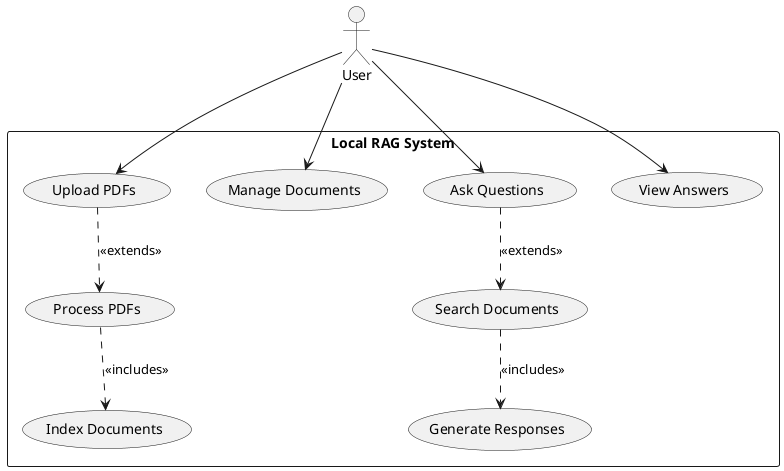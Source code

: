 @startuml
' Define the actor
actor User

' Define the use cases
rectangle "Local RAG System" {
    usecase "Upload PDFs" as upload_pdfs
    usecase "Manage Documents" as manage_docs
    usecase "Ask Questions" as ask_questions
    usecase "View Answers" as view_answers
    usecase "Process PDFs" as process_pdfs
    usecase "Index Documents" as index_docs
    usecase "Search Documents" as search_docs
    usecase "Generate Responses" as generate_responses
}

' Define relationships between actor and use cases
User --> upload_pdfs
User --> manage_docs
User --> ask_questions
User --> view_answers

' Define relationships between use cases
upload_pdfs ..> process_pdfs : <<extends>>
process_pdfs ..> index_docs : <<includes>>
ask_questions ..> search_docs : <<extends>>
search_docs ..> generate_responses : <<includes>>

@enduml